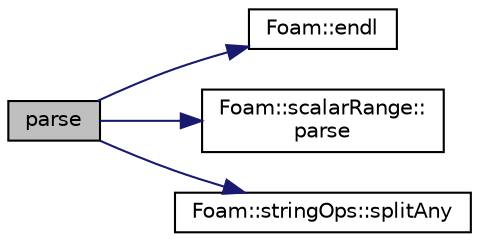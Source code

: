 digraph "parse"
{
  bgcolor="transparent";
  edge [fontname="Helvetica",fontsize="10",labelfontname="Helvetica",labelfontsize="10"];
  node [fontname="Helvetica",fontsize="10",shape=record];
  rankdir="LR";
  Node1 [label="parse",height=0.2,width=0.4,color="black", fillcolor="grey75", style="filled" fontcolor="black"];
  Node1 -> Node2 [color="midnightblue",fontsize="10",style="solid",fontname="Helvetica"];
  Node2 [label="Foam::endl",height=0.2,width=0.4,color="black",URL="$namespaceFoam.html#a2db8fe02a0d3909e9351bb4275b23ce4",tooltip="Add newline and flush stream. "];
  Node1 -> Node3 [color="midnightblue",fontsize="10",style="solid",fontname="Helvetica"];
  Node3 [label="Foam::scalarRange::\lparse",height=0.2,width=0.4,color="black",URL="$classFoam_1_1scalarRange.html#a60b3ededf7e6836bb477b7679846f8cb",tooltip="Construct by parsing string content. "];
  Node1 -> Node4 [color="midnightblue",fontsize="10",style="solid",fontname="Helvetica"];
  Node4 [label="Foam::stringOps::splitAny",height=0.2,width=0.4,color="black",URL="$namespaceFoam_1_1stringOps.html#ac03ba7dcc7b4092061636413596c6ae5",tooltip="Split string into sub-strings using any characters in delimiter. "];
}
